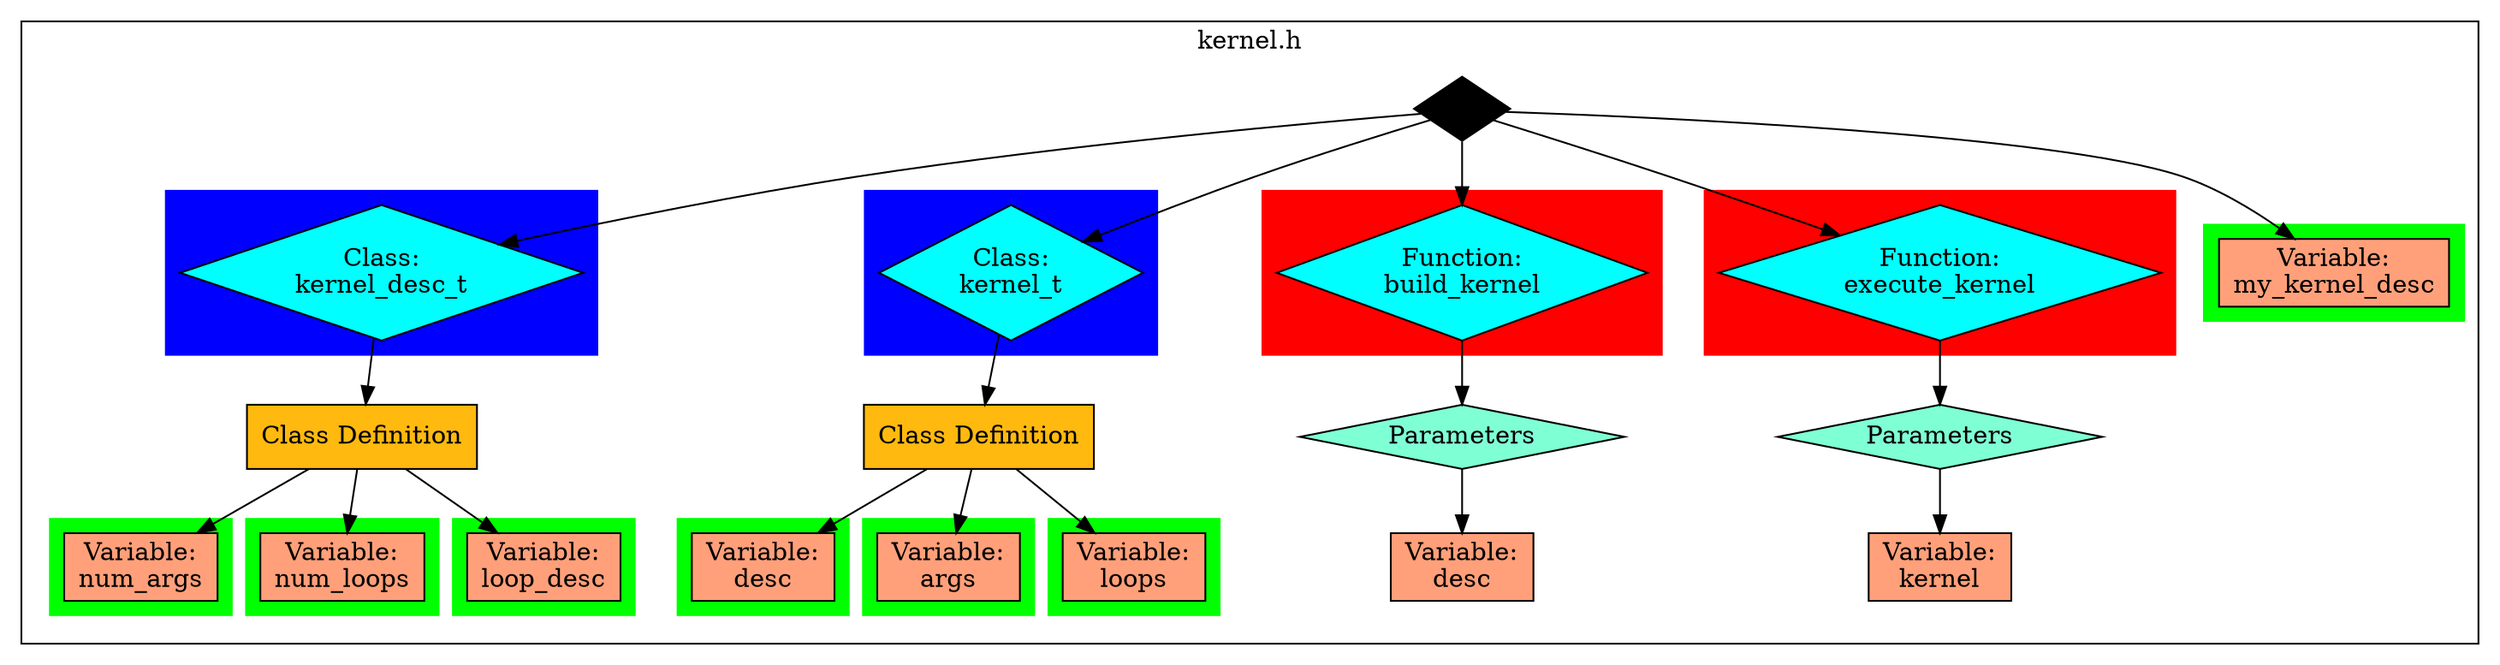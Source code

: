 digraph graph_api_0x834710 {
  label="";
  color=black;
  subgraph cluster_file_0x2ba3062e33a0_0x830bf0 {
    label="kernel.h";
    color=black;
    node_0x2ba3062e33a0 [label="", shape=diamond, color="black", style=filled, fillcolor=black];
    subgraph cluster_decl_0x2ba306510238_0x82e870 {
      label="";
      color=white;
      node_0x2ba3065b2388 [label="Class Definition", shape=box, color="black", style=filled, fillcolor=darkgoldenrod1];
      subgraph cluster_class_0x2ba306510238_0x831d50 {
        label="";
        style=filled;
        color=blue;
        node_0x2ba306510238 [label="Class:\nkernel_desc_t", shape=diamond, color="black", style=filled, fillcolor=cyan];
      }
      subgraph cluster_var_0x2ba3063f2f10_0x7e0420 {
        label="";
        style=filled;
        color=green;
        node_0x2ba3063f2f10 [label="Variable:\nnum_args", shape=box, color="black", style=filled, fillcolor=lightsalmon];
      }
      subgraph cluster_var_0x2ba3063f3050_0x7ae9c0 {
        label="";
        style=filled;
        color=green;
        node_0x2ba3063f3050 [label="Variable:\nnum_loops", shape=box, color="black", style=filled, fillcolor=lightsalmon];
      }
      subgraph cluster_var_0x2ba3063f3190_0x834590 {
        label="";
        style=filled;
        color=green;
        node_0x2ba3063f3190 [label="Variable:\nloop_desc", shape=box, color="black", style=filled, fillcolor=lightsalmon];
      }
    }
    subgraph cluster_decl_0x2ba306510a00_0x8313c0 {
      label="";
      color=white;
      node_0x2ba3065b24b0 [label="Class Definition", shape=box, color="black", style=filled, fillcolor=darkgoldenrod1];
      subgraph cluster_class_0x2ba306510a00_0x7a7710 {
        label="";
        style=filled;
        color=blue;
        node_0x2ba306510a00 [label="Class:\nkernel_t", shape=diamond, color="black", style=filled, fillcolor=cyan];
      }
      subgraph cluster_var_0x2ba3063f32d0_0x7dc120 {
        label="";
        style=filled;
        color=green;
        node_0x2ba3063f32d0 [label="Variable:\ndesc", shape=box, color="black", style=filled, fillcolor=lightsalmon];
      }
      subgraph cluster_var_0x2ba3063f3410_0x833db0 {
        label="";
        style=filled;
        color=green;
        node_0x2ba3063f3410 [label="Variable:\nargs", shape=box, color="black", style=filled, fillcolor=lightsalmon];
      }
      subgraph cluster_var_0x2ba3063f3550_0x7da3f0 {
        label="";
        style=filled;
        color=green;
        node_0x2ba3063f3550 [label="Variable:\nloops", shape=box, color="black", style=filled, fillcolor=lightsalmon];
      }
    }
    subgraph cluster_decl_0x2ba306779010_0x7da8b0 {
      label="";
      color=white;
      node_0x2ba3063f3690 [label="Variable:\ndesc", shape=box, color="black", style=filled, fillcolor=lightsalmon];
      node_0x2ba3066c8010 [label="Parameters", shape=diamond, color="black", style=filled, fillcolor=aquamarine];
      subgraph cluster_func_0x2ba306779010_0x833ba0 {
        label="";
        style=filled;
        color=red;
        node_0x2ba306779010 [label="Function:\nbuild_kernel", shape=diamond, color="black", style=filled, fillcolor=cyan];
      }
    }
    subgraph cluster_decl_0x2ba3067793c8_0x73a780 {
      label="";
      color=white;
      node_0x2ba3063f37d0 [label="Variable:\nkernel", shape=box, color="black", style=filled, fillcolor=lightsalmon];
      node_0x2ba3066c8258 [label="Parameters", shape=diamond, color="black", style=filled, fillcolor=aquamarine];
      subgraph cluster_func_0x2ba3067793c8_0x73b9b0 {
        label="";
        style=filled;
        color=red;
        node_0x2ba3067793c8 [label="Function:\nexecute_kernel", shape=diamond, color="black", style=filled, fillcolor=cyan];
      }
    }
    subgraph cluster_var_0x2ba3063f3910_0x832100 {
      label="";
      style=filled;
      color=green;
      node_0x2ba3063f3910 [label="Variable:\nmy_kernel_desc", shape=box, color="black", style=filled, fillcolor=lightsalmon];
    }
  }
  node_0x2ba3062e33a0 -> node_0x2ba3063f3910 [label="", color="black", constraint="true"];
  node_0x2ba3062e33a0 -> node_0x2ba306510238 [label="", color="black", constraint="true"];
  node_0x2ba3062e33a0 -> node_0x2ba306510a00 [label="", color="black", constraint="true"];
  node_0x2ba3062e33a0 -> node_0x2ba306779010 [label="", color="black", constraint="true"];
  node_0x2ba3062e33a0 -> node_0x2ba3067793c8 [label="", color="black", constraint="true"];
  node_0x2ba306510238 -> node_0x2ba3065b2388 [label="", color="black", constraint="true"];
  node_0x2ba306510a00 -> node_0x2ba3065b24b0 [label="", color="black", constraint="true"];
  node_0x2ba3065b2388 -> node_0x2ba3063f2f10 [label="", color="black", constraint="true"];
  node_0x2ba3065b2388 -> node_0x2ba3063f3050 [label="", color="black", constraint="true"];
  node_0x2ba3065b2388 -> node_0x2ba3063f3190 [label="", color="black", constraint="true"];
  node_0x2ba3065b24b0 -> node_0x2ba3063f32d0 [label="", color="black", constraint="true"];
  node_0x2ba3065b24b0 -> node_0x2ba3063f3410 [label="", color="black", constraint="true"];
  node_0x2ba3065b24b0 -> node_0x2ba3063f3550 [label="", color="black", constraint="true"];
  node_0x2ba3066c8010 -> node_0x2ba3063f3690 [label="", color="black", constraint="true"];
  node_0x2ba3066c8258 -> node_0x2ba3063f37d0 [label="", color="black", constraint="true"];
  node_0x2ba306779010 -> node_0x2ba3066c8010 [label="", color="black", constraint="true"];
  node_0x2ba3067793c8 -> node_0x2ba3066c8258 [label="", color="black", constraint="true"];
}
